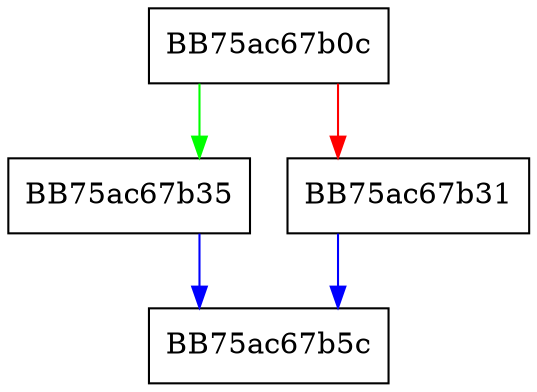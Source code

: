 digraph readBe32 {
  node [shape="box"];
  graph [splines=ortho];
  BB75ac67b0c -> BB75ac67b35 [color="green"];
  BB75ac67b0c -> BB75ac67b31 [color="red"];
  BB75ac67b31 -> BB75ac67b5c [color="blue"];
  BB75ac67b35 -> BB75ac67b5c [color="blue"];
}